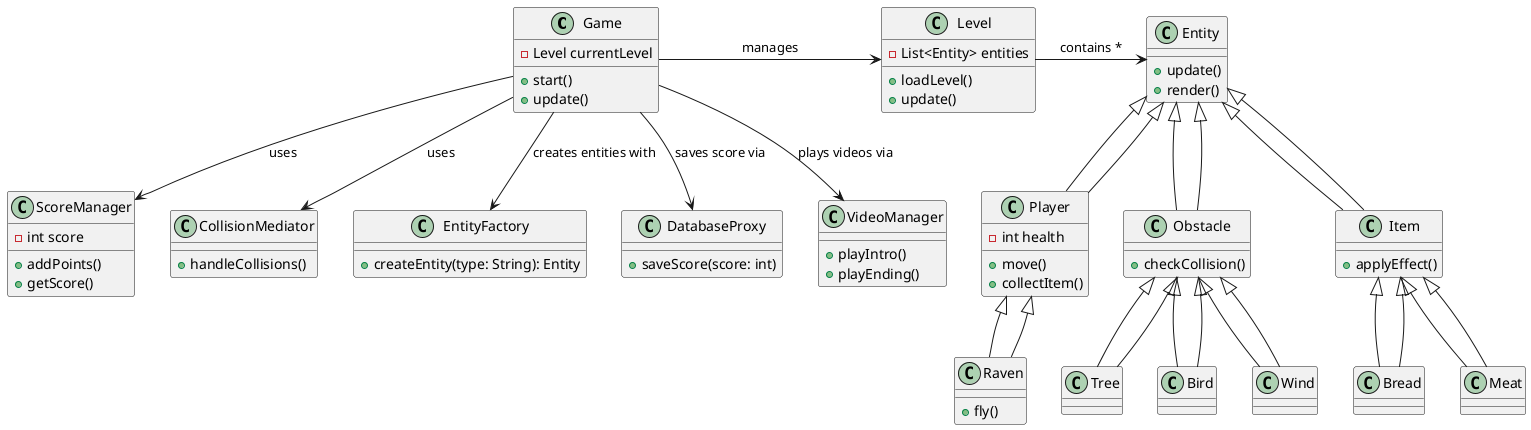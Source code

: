 @startuml

class Game {
    - Level currentLevel
    + start()
    + update()
}

class Level {
    - List<Entity> entities
    + loadLevel()
    + update()
}

class Entity {
    + update()
    + render()
}

class Player extends Entity {
    - int health
    + move()
    + collectItem()
}

class Raven extends Player {
    + fly()
}

class Obstacle extends Entity {
    + checkCollision()
}

class Tree extends Obstacle {}
class Bird extends Obstacle {}
class Wind extends Obstacle {}

class Item extends Entity {
    + applyEffect()
}

class Bread extends Item {}
class Meat extends Item {}

class ScoreManager {
    - int score
    + addPoints()
    + getScore()
}

class CollisionMediator {
    + handleCollisions()
}

class EntityFactory {
    + createEntity(type: String): Entity
}

class DatabaseProxy {
    + saveScore(score: int)
}

class VideoManager {
    + playIntro()
    + playEnding()
}

Game -> Level : manages
Level -> Entity : contains *
Player --|> Entity
Raven --|> Player
Obstacle --|> Entity
Tree --|> Obstacle
Bird --|> Obstacle
Wind --|> Obstacle
Item --|> Entity
Bread --|> Item
Meat --|> Item
Game --> ScoreManager : uses
Game --> CollisionMediator : uses
Game --> EntityFactory : creates entities with
Game --> DatabaseProxy : saves score via
Game --> VideoManager : plays videos via

@enduml
